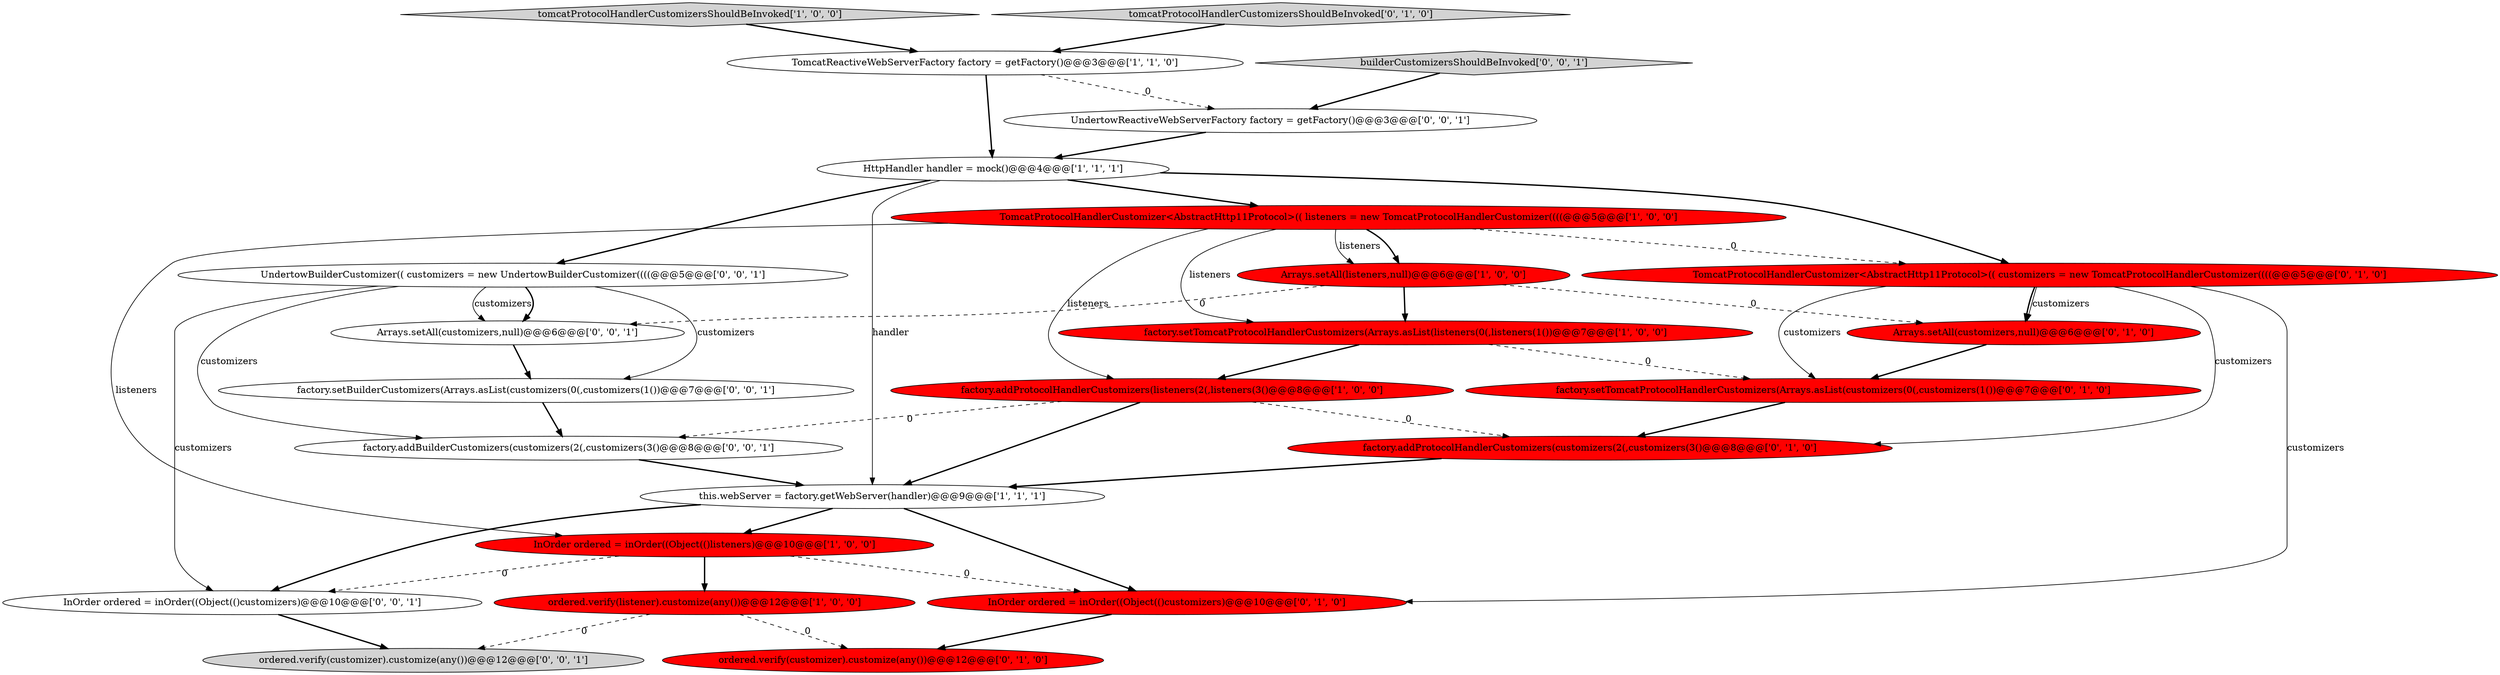 digraph {
17 [style = filled, label = "builderCustomizersShouldBeInvoked['0', '0', '1']", fillcolor = lightgray, shape = diamond image = "AAA0AAABBB3BBB"];
14 [style = filled, label = "InOrder ordered = inOrder((Object(()customizers)@@@10@@@['0', '1', '0']", fillcolor = red, shape = ellipse image = "AAA1AAABBB2BBB"];
5 [style = filled, label = "HttpHandler handler = mock()@@@4@@@['1', '1', '1']", fillcolor = white, shape = ellipse image = "AAA0AAABBB1BBB"];
11 [style = filled, label = "factory.addProtocolHandlerCustomizers(customizers(2(,customizers(3()@@@8@@@['0', '1', '0']", fillcolor = red, shape = ellipse image = "AAA1AAABBB2BBB"];
19 [style = filled, label = "Arrays.setAll(customizers,null)@@@6@@@['0', '0', '1']", fillcolor = white, shape = ellipse image = "AAA0AAABBB3BBB"];
20 [style = filled, label = "UndertowBuilderCustomizer(( customizers = new UndertowBuilderCustomizer((((@@@5@@@['0', '0', '1']", fillcolor = white, shape = ellipse image = "AAA0AAABBB3BBB"];
3 [style = filled, label = "TomcatReactiveWebServerFactory factory = getFactory()@@@3@@@['1', '1', '0']", fillcolor = white, shape = ellipse image = "AAA0AAABBB1BBB"];
1 [style = filled, label = "tomcatProtocolHandlerCustomizersShouldBeInvoked['1', '0', '0']", fillcolor = lightgray, shape = diamond image = "AAA0AAABBB1BBB"];
22 [style = filled, label = "UndertowReactiveWebServerFactory factory = getFactory()@@@3@@@['0', '0', '1']", fillcolor = white, shape = ellipse image = "AAA0AAABBB3BBB"];
7 [style = filled, label = "Arrays.setAll(listeners,null)@@@6@@@['1', '0', '0']", fillcolor = red, shape = ellipse image = "AAA1AAABBB1BBB"];
13 [style = filled, label = "Arrays.setAll(customizers,null)@@@6@@@['0', '1', '0']", fillcolor = red, shape = ellipse image = "AAA1AAABBB2BBB"];
6 [style = filled, label = "ordered.verify(listener).customize(any())@@@12@@@['1', '0', '0']", fillcolor = red, shape = ellipse image = "AAA1AAABBB1BBB"];
10 [style = filled, label = "TomcatProtocolHandlerCustomizer<AbstractHttp11Protocol>(( customizers = new TomcatProtocolHandlerCustomizer((((@@@5@@@['0', '1', '0']", fillcolor = red, shape = ellipse image = "AAA1AAABBB2BBB"];
0 [style = filled, label = "TomcatProtocolHandlerCustomizer<AbstractHttp11Protocol>(( listeners = new TomcatProtocolHandlerCustomizer((((@@@5@@@['1', '0', '0']", fillcolor = red, shape = ellipse image = "AAA1AAABBB1BBB"];
16 [style = filled, label = "factory.setTomcatProtocolHandlerCustomizers(Arrays.asList(customizers(0(,customizers(1())@@@7@@@['0', '1', '0']", fillcolor = red, shape = ellipse image = "AAA1AAABBB2BBB"];
2 [style = filled, label = "factory.setTomcatProtocolHandlerCustomizers(Arrays.asList(listeners(0(,listeners(1())@@@7@@@['1', '0', '0']", fillcolor = red, shape = ellipse image = "AAA1AAABBB1BBB"];
21 [style = filled, label = "factory.setBuilderCustomizers(Arrays.asList(customizers(0(,customizers(1())@@@7@@@['0', '0', '1']", fillcolor = white, shape = ellipse image = "AAA0AAABBB3BBB"];
12 [style = filled, label = "ordered.verify(customizer).customize(any())@@@12@@@['0', '1', '0']", fillcolor = red, shape = ellipse image = "AAA1AAABBB2BBB"];
15 [style = filled, label = "tomcatProtocolHandlerCustomizersShouldBeInvoked['0', '1', '0']", fillcolor = lightgray, shape = diamond image = "AAA0AAABBB2BBB"];
8 [style = filled, label = "factory.addProtocolHandlerCustomizers(listeners(2(,listeners(3()@@@8@@@['1', '0', '0']", fillcolor = red, shape = ellipse image = "AAA1AAABBB1BBB"];
24 [style = filled, label = "factory.addBuilderCustomizers(customizers(2(,customizers(3()@@@8@@@['0', '0', '1']", fillcolor = white, shape = ellipse image = "AAA0AAABBB3BBB"];
18 [style = filled, label = "InOrder ordered = inOrder((Object(()customizers)@@@10@@@['0', '0', '1']", fillcolor = white, shape = ellipse image = "AAA0AAABBB3BBB"];
23 [style = filled, label = "ordered.verify(customizer).customize(any())@@@12@@@['0', '0', '1']", fillcolor = lightgray, shape = ellipse image = "AAA0AAABBB3BBB"];
4 [style = filled, label = "this.webServer = factory.getWebServer(handler)@@@9@@@['1', '1', '1']", fillcolor = white, shape = ellipse image = "AAA0AAABBB1BBB"];
9 [style = filled, label = "InOrder ordered = inOrder((Object(()listeners)@@@10@@@['1', '0', '0']", fillcolor = red, shape = ellipse image = "AAA1AAABBB1BBB"];
4->9 [style = bold, label=""];
5->10 [style = bold, label=""];
20->18 [style = solid, label="customizers"];
4->14 [style = bold, label=""];
16->11 [style = bold, label=""];
18->23 [style = bold, label=""];
5->20 [style = bold, label=""];
20->21 [style = solid, label="customizers"];
9->18 [style = dashed, label="0"];
11->4 [style = bold, label=""];
10->16 [style = solid, label="customizers"];
1->3 [style = bold, label=""];
4->18 [style = bold, label=""];
21->24 [style = bold, label=""];
20->19 [style = solid, label="customizers"];
3->22 [style = dashed, label="0"];
20->24 [style = solid, label="customizers"];
10->11 [style = solid, label="customizers"];
8->24 [style = dashed, label="0"];
17->22 [style = bold, label=""];
15->3 [style = bold, label=""];
10->13 [style = solid, label="customizers"];
22->5 [style = bold, label=""];
13->16 [style = bold, label=""];
0->10 [style = dashed, label="0"];
0->9 [style = solid, label="listeners"];
9->6 [style = bold, label=""];
0->7 [style = bold, label=""];
6->12 [style = dashed, label="0"];
3->5 [style = bold, label=""];
24->4 [style = bold, label=""];
9->14 [style = dashed, label="0"];
5->0 [style = bold, label=""];
10->13 [style = bold, label=""];
5->4 [style = solid, label="handler"];
7->19 [style = dashed, label="0"];
7->2 [style = bold, label=""];
10->14 [style = solid, label="customizers"];
2->16 [style = dashed, label="0"];
14->12 [style = bold, label=""];
7->13 [style = dashed, label="0"];
8->4 [style = bold, label=""];
8->11 [style = dashed, label="0"];
20->19 [style = bold, label=""];
0->7 [style = solid, label="listeners"];
0->8 [style = solid, label="listeners"];
6->23 [style = dashed, label="0"];
2->8 [style = bold, label=""];
0->2 [style = solid, label="listeners"];
19->21 [style = bold, label=""];
}
